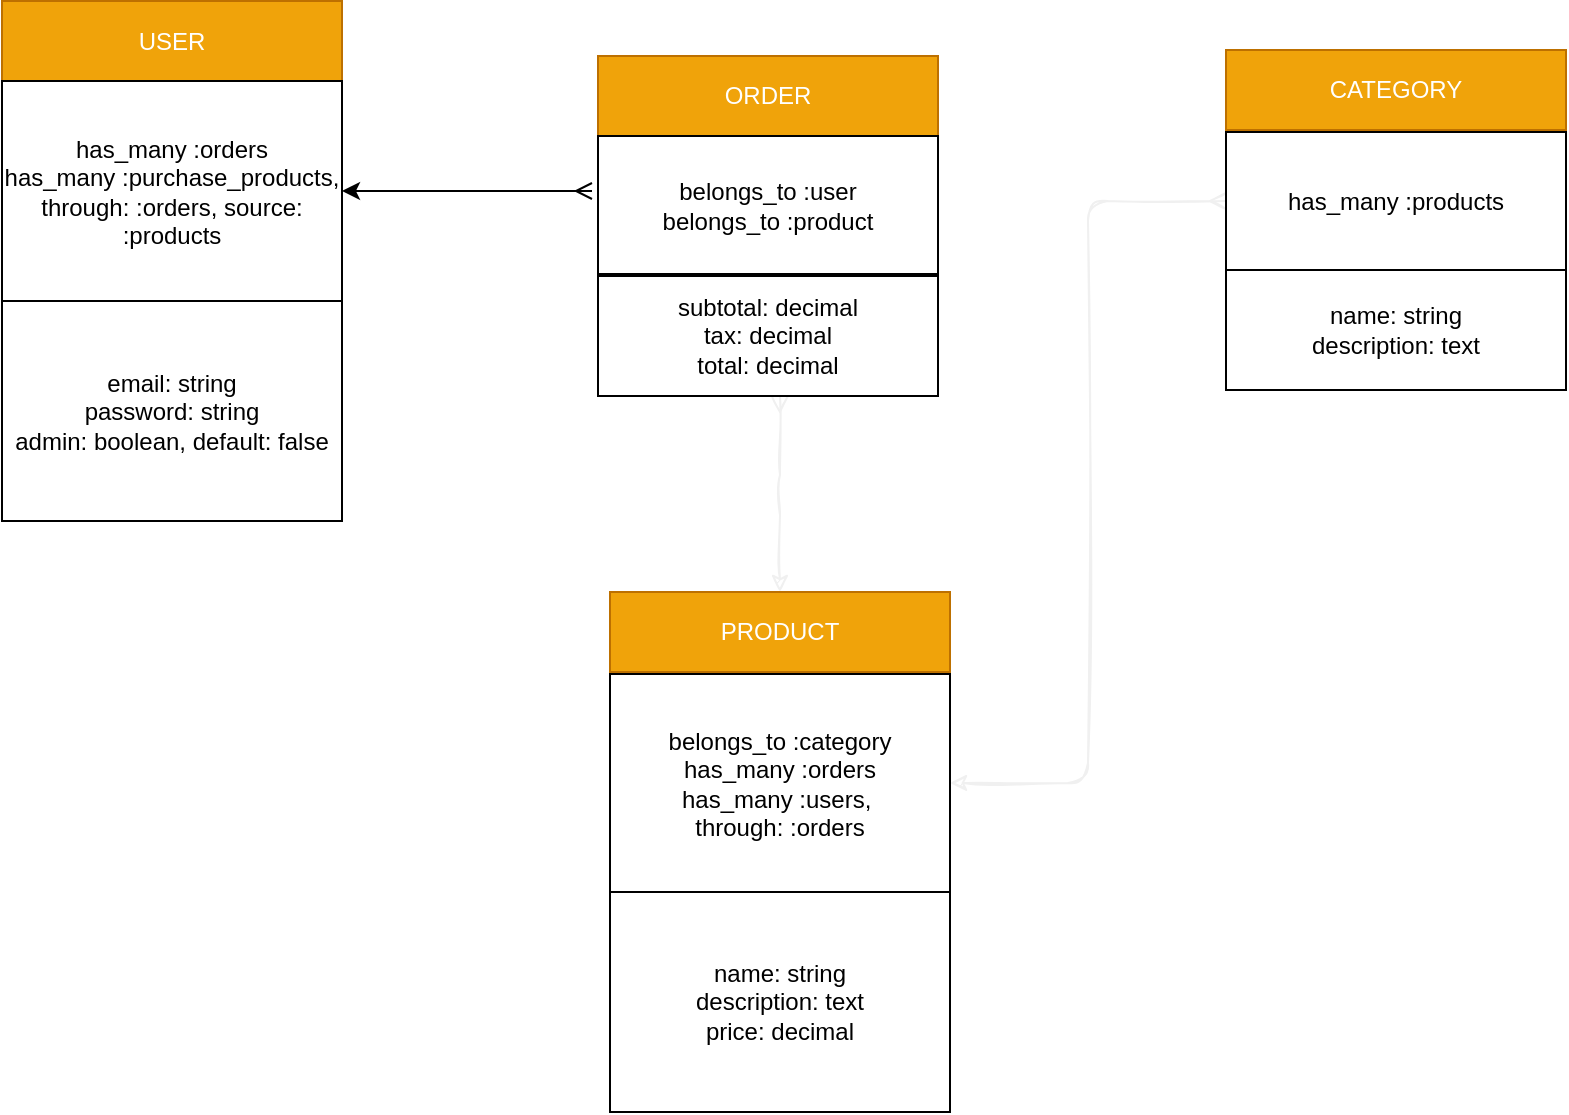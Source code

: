 <mxfile>
    <diagram id="GgGyAQL7Tlq910u7JSnT" name="Page-1">
        <mxGraphModel dx="1086" dy="406" grid="0" gridSize="9" guides="1" tooltips="1" connect="1" arrows="1" fold="1" page="1" pageScale="1" pageWidth="850" pageHeight="1100" math="0" shadow="0">
            <root>
                <mxCell id="0"/>
                <mxCell id="1" parent="0"/>
                <mxCell id="42" value="USER" style="whiteSpace=wrap;html=1;rounded=0;fillColor=#f0a30a;strokeColor=#BD7000;fontColor=#ffffff;" parent="1" vertex="1">
                    <mxGeometry x="36" y="55.5" width="170" height="40" as="geometry"/>
                </mxCell>
                <mxCell id="100" style="edgeStyle=orthogonalEdgeStyle;rounded=0;orthogonalLoop=1;jettySize=auto;html=1;endArrow=ERmany;endFill=0;startArrow=classic;startFill=1;" edge="1" parent="1" source="43">
                    <mxGeometry relative="1" as="geometry">
                        <mxPoint x="331" y="150.5" as="targetPoint"/>
                    </mxGeometry>
                </mxCell>
                <mxCell id="43" value="has_many :orders&lt;br&gt;has_many :purchase_products, &lt;br&gt;through: :orders, source: :products&lt;br&gt;" style="whiteSpace=wrap;html=1;rounded=0;" parent="1" vertex="1">
                    <mxGeometry x="36" y="95.5" width="170" height="110" as="geometry"/>
                </mxCell>
                <mxCell id="61" value="email: string&lt;br&gt;password: string&lt;br&gt;admin: boolean, default: false&lt;br&gt;" style="whiteSpace=wrap;html=1;rounded=0;" parent="1" vertex="1">
                    <mxGeometry x="36" y="205.5" width="170" height="110" as="geometry"/>
                </mxCell>
                <mxCell id="93" style="edgeStyle=orthogonalEdgeStyle;rounded=1;sketch=1;jumpSize=4;orthogonalLoop=1;jettySize=auto;html=1;startArrow=classic;startFill=1;endArrow=ERmany;endFill=0;strokeColor=#f0f0f0;" parent="1" source="63" edge="1">
                    <mxGeometry relative="1" as="geometry">
                        <mxPoint x="425" y="253" as="targetPoint"/>
                    </mxGeometry>
                </mxCell>
                <mxCell id="63" value="PRODUCT" style="whiteSpace=wrap;html=1;rounded=0;fillColor=#f0a30a;strokeColor=#BD7000;fontColor=#ffffff;" parent="1" vertex="1">
                    <mxGeometry x="340" y="351" width="170" height="40" as="geometry"/>
                </mxCell>
                <mxCell id="64" value="name: string&lt;br&gt;description: text&lt;br&gt;price: decimal" style="whiteSpace=wrap;html=1;rounded=0;" parent="1" vertex="1">
                    <mxGeometry x="340" y="501" width="170" height="110" as="geometry"/>
                </mxCell>
                <mxCell id="98" style="edgeStyle=orthogonalEdgeStyle;rounded=1;sketch=1;jumpSize=4;orthogonalLoop=1;jettySize=auto;html=1;entryX=0;entryY=0.5;entryDx=0;entryDy=0;startArrow=classic;startFill=1;endArrow=ERmany;endFill=0;strokeColor=#f0f0f0;" parent="1" source="65" target="68" edge="1">
                    <mxGeometry relative="1" as="geometry"/>
                </mxCell>
                <mxCell id="65" value="belongs_to :category&lt;br&gt;has_many :orders&lt;br&gt;has_many :users,&amp;nbsp;&lt;br&gt;through: :orders" style="whiteSpace=wrap;html=1;rounded=0;" parent="1" vertex="1">
                    <mxGeometry x="340" y="392" width="170" height="109" as="geometry"/>
                </mxCell>
                <mxCell id="66" value="CATEGORY" style="whiteSpace=wrap;html=1;rounded=0;fillColor=#f0a30a;strokeColor=#BD7000;fontColor=#ffffff;" parent="1" vertex="1">
                    <mxGeometry x="648" y="80" width="170" height="40" as="geometry"/>
                </mxCell>
                <mxCell id="67" value="name: string&lt;br&gt;description: text&lt;br&gt;" style="whiteSpace=wrap;html=1;rounded=0;" parent="1" vertex="1">
                    <mxGeometry x="648" y="190" width="170" height="60" as="geometry"/>
                </mxCell>
                <mxCell id="68" value="has_many :products" style="whiteSpace=wrap;html=1;rounded=0;" parent="1" vertex="1">
                    <mxGeometry x="648" y="121" width="170" height="69" as="geometry"/>
                </mxCell>
                <mxCell id="72" value="subtotal: decimal&lt;br&gt;tax: decimal&lt;br&gt;total: decimal" style="whiteSpace=wrap;html=1;rounded=0;" parent="1" vertex="1">
                    <mxGeometry x="334" y="193" width="170" height="60" as="geometry"/>
                </mxCell>
                <mxCell id="73" value="ORDER" style="whiteSpace=wrap;html=1;rounded=0;fillColor=#f0a30a;strokeColor=#BD7000;fontColor=#ffffff;" parent="1" vertex="1">
                    <mxGeometry x="334" y="83" width="170" height="40" as="geometry"/>
                </mxCell>
                <mxCell id="74" value="belongs_to :user&lt;br&gt;belongs_to :product&lt;br&gt;" style="whiteSpace=wrap;html=1;rounded=0;" parent="1" vertex="1">
                    <mxGeometry x="334" y="123" width="170" height="69" as="geometry"/>
                </mxCell>
            </root>
        </mxGraphModel>
    </diagram>
</mxfile>